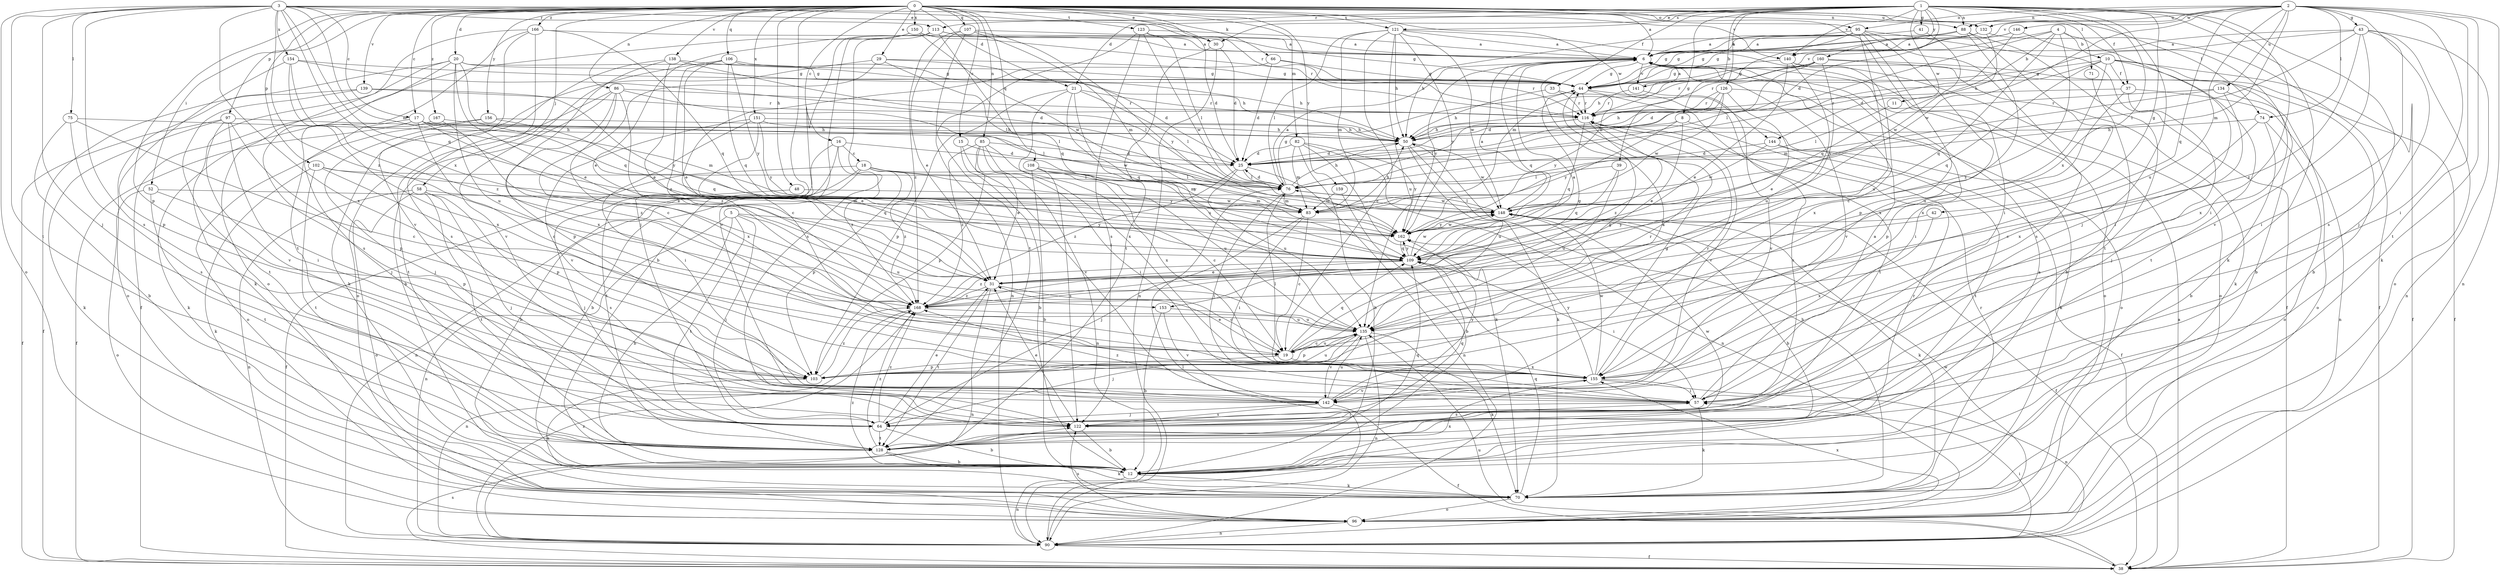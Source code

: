 strict digraph  {
0;
1;
2;
3;
4;
5;
6;
8;
10;
11;
12;
15;
16;
17;
18;
19;
20;
21;
25;
29;
30;
31;
33;
37;
38;
39;
41;
42;
43;
44;
48;
50;
52;
57;
58;
64;
66;
70;
71;
74;
75;
76;
82;
83;
85;
86;
88;
90;
95;
96;
97;
102;
103;
106;
107;
108;
109;
113;
116;
121;
122;
123;
126;
128;
132;
134;
135;
138;
139;
140;
141;
142;
144;
146;
148;
150;
151;
153;
154;
155;
156;
159;
160;
162;
166;
167;
168;
0 -> 6  [label=a];
0 -> 15  [label=c];
0 -> 16  [label=c];
0 -> 17  [label=c];
0 -> 20  [label=d];
0 -> 21  [label=d];
0 -> 29  [label=e];
0 -> 30  [label=e];
0 -> 48  [label=h];
0 -> 52  [label=i];
0 -> 57  [label=i];
0 -> 58  [label=j];
0 -> 64  [label=j];
0 -> 66  [label=k];
0 -> 71  [label=l];
0 -> 74  [label=l];
0 -> 82  [label=m];
0 -> 85  [label=n];
0 -> 86  [label=n];
0 -> 88  [label=n];
0 -> 95  [label=o];
0 -> 97  [label=p];
0 -> 102  [label=p];
0 -> 103  [label=p];
0 -> 106  [label=q];
0 -> 107  [label=q];
0 -> 108  [label=q];
0 -> 121  [label=s];
0 -> 123  [label=t];
0 -> 132  [label=u];
0 -> 138  [label=v];
0 -> 139  [label=v];
0 -> 144  [label=w];
0 -> 150  [label=x];
0 -> 151  [label=x];
0 -> 156  [label=y];
0 -> 159  [label=y];
0 -> 166  [label=z];
0 -> 167  [label=z];
1 -> 8  [label=b];
1 -> 21  [label=d];
1 -> 25  [label=d];
1 -> 30  [label=e];
1 -> 33  [label=f];
1 -> 37  [label=f];
1 -> 39  [label=g];
1 -> 41  [label=g];
1 -> 42  [label=g];
1 -> 57  [label=i];
1 -> 64  [label=j];
1 -> 70  [label=k];
1 -> 88  [label=n];
1 -> 113  [label=r];
1 -> 121  [label=s];
1 -> 122  [label=s];
1 -> 126  [label=t];
1 -> 140  [label=v];
1 -> 144  [label=w];
1 -> 153  [label=x];
1 -> 160  [label=y];
2 -> 43  [label=g];
2 -> 57  [label=i];
2 -> 64  [label=j];
2 -> 70  [label=k];
2 -> 74  [label=l];
2 -> 83  [label=m];
2 -> 88  [label=n];
2 -> 90  [label=n];
2 -> 95  [label=o];
2 -> 109  [label=q];
2 -> 128  [label=t];
2 -> 132  [label=u];
2 -> 134  [label=u];
2 -> 135  [label=u];
2 -> 140  [label=v];
2 -> 146  [label=w];
2 -> 148  [label=w];
3 -> 17  [label=c];
3 -> 30  [label=e];
3 -> 64  [label=j];
3 -> 75  [label=l];
3 -> 83  [label=m];
3 -> 96  [label=o];
3 -> 109  [label=q];
3 -> 113  [label=r];
3 -> 116  [label=r];
3 -> 122  [label=s];
3 -> 128  [label=t];
3 -> 140  [label=v];
3 -> 153  [label=x];
3 -> 154  [label=x];
3 -> 155  [label=x];
3 -> 168  [label=z];
4 -> 10  [label=b];
4 -> 11  [label=b];
4 -> 57  [label=i];
4 -> 76  [label=l];
4 -> 109  [label=q];
4 -> 141  [label=v];
4 -> 168  [label=z];
5 -> 12  [label=b];
5 -> 64  [label=j];
5 -> 90  [label=n];
5 -> 128  [label=t];
5 -> 135  [label=u];
5 -> 162  [label=y];
6 -> 44  [label=g];
6 -> 57  [label=i];
6 -> 96  [label=o];
6 -> 109  [label=q];
6 -> 141  [label=v];
6 -> 142  [label=v];
6 -> 162  [label=y];
8 -> 31  [label=e];
8 -> 50  [label=h];
8 -> 70  [label=k];
8 -> 162  [label=y];
10 -> 12  [label=b];
10 -> 37  [label=f];
10 -> 38  [label=f];
10 -> 44  [label=g];
10 -> 109  [label=q];
10 -> 116  [label=r];
10 -> 128  [label=t];
10 -> 135  [label=u];
11 -> 76  [label=l];
12 -> 6  [label=a];
12 -> 70  [label=k];
12 -> 90  [label=n];
12 -> 116  [label=r];
12 -> 155  [label=x];
15 -> 12  [label=b];
15 -> 25  [label=d];
15 -> 142  [label=v];
16 -> 12  [label=b];
16 -> 18  [label=c];
16 -> 128  [label=t];
16 -> 162  [label=y];
16 -> 168  [label=z];
17 -> 19  [label=c];
17 -> 31  [label=e];
17 -> 50  [label=h];
17 -> 64  [label=j];
17 -> 70  [label=k];
17 -> 76  [label=l];
17 -> 83  [label=m];
18 -> 12  [label=b];
18 -> 38  [label=f];
18 -> 76  [label=l];
18 -> 83  [label=m];
18 -> 90  [label=n];
18 -> 103  [label=p];
18 -> 162  [label=y];
18 -> 168  [label=z];
19 -> 31  [label=e];
19 -> 44  [label=g];
19 -> 103  [label=p];
19 -> 109  [label=q];
19 -> 116  [label=r];
19 -> 135  [label=u];
19 -> 155  [label=x];
20 -> 31  [label=e];
20 -> 44  [label=g];
20 -> 50  [label=h];
20 -> 70  [label=k];
20 -> 96  [label=o];
20 -> 109  [label=q];
20 -> 122  [label=s];
20 -> 135  [label=u];
21 -> 76  [label=l];
21 -> 103  [label=p];
21 -> 109  [label=q];
21 -> 116  [label=r];
21 -> 135  [label=u];
21 -> 155  [label=x];
25 -> 76  [label=l];
25 -> 90  [label=n];
25 -> 135  [label=u];
25 -> 168  [label=z];
29 -> 19  [label=c];
29 -> 44  [label=g];
29 -> 50  [label=h];
29 -> 70  [label=k];
29 -> 76  [label=l];
30 -> 25  [label=d];
30 -> 90  [label=n];
30 -> 128  [label=t];
31 -> 6  [label=a];
31 -> 19  [label=c];
31 -> 90  [label=n];
31 -> 128  [label=t];
31 -> 168  [label=z];
33 -> 50  [label=h];
33 -> 116  [label=r];
33 -> 162  [label=y];
37 -> 64  [label=j];
37 -> 90  [label=n];
37 -> 103  [label=p];
37 -> 116  [label=r];
38 -> 6  [label=a];
38 -> 122  [label=s];
38 -> 135  [label=u];
39 -> 76  [label=l];
39 -> 109  [label=q];
39 -> 135  [label=u];
41 -> 6  [label=a];
41 -> 148  [label=w];
42 -> 155  [label=x];
42 -> 162  [label=y];
43 -> 6  [label=a];
43 -> 50  [label=h];
43 -> 57  [label=i];
43 -> 76  [label=l];
43 -> 90  [label=n];
43 -> 96  [label=o];
43 -> 142  [label=v];
43 -> 168  [label=z];
44 -> 116  [label=r];
44 -> 122  [label=s];
44 -> 128  [label=t];
48 -> 64  [label=j];
48 -> 83  [label=m];
50 -> 25  [label=d];
50 -> 70  [label=k];
50 -> 135  [label=u];
50 -> 148  [label=w];
52 -> 83  [label=m];
52 -> 96  [label=o];
52 -> 103  [label=p];
52 -> 128  [label=t];
57 -> 6  [label=a];
57 -> 70  [label=k];
57 -> 122  [label=s];
57 -> 168  [label=z];
58 -> 64  [label=j];
58 -> 90  [label=n];
58 -> 96  [label=o];
58 -> 122  [label=s];
58 -> 128  [label=t];
58 -> 148  [label=w];
64 -> 12  [label=b];
64 -> 31  [label=e];
64 -> 128  [label=t];
64 -> 168  [label=z];
66 -> 19  [label=c];
66 -> 25  [label=d];
66 -> 44  [label=g];
66 -> 116  [label=r];
70 -> 50  [label=h];
70 -> 96  [label=o];
70 -> 109  [label=q];
70 -> 116  [label=r];
70 -> 168  [label=z];
71 -> 12  [label=b];
74 -> 12  [label=b];
74 -> 19  [label=c];
74 -> 50  [label=h];
74 -> 96  [label=o];
75 -> 12  [label=b];
75 -> 19  [label=c];
75 -> 50  [label=h];
75 -> 122  [label=s];
76 -> 6  [label=a];
76 -> 25  [label=d];
76 -> 44  [label=g];
76 -> 50  [label=h];
76 -> 57  [label=i];
76 -> 83  [label=m];
76 -> 148  [label=w];
82 -> 12  [label=b];
82 -> 25  [label=d];
82 -> 70  [label=k];
82 -> 83  [label=m];
82 -> 90  [label=n];
82 -> 162  [label=y];
83 -> 19  [label=c];
83 -> 50  [label=h];
83 -> 57  [label=i];
83 -> 64  [label=j];
85 -> 25  [label=d];
85 -> 31  [label=e];
85 -> 57  [label=i];
85 -> 90  [label=n];
85 -> 103  [label=p];
85 -> 155  [label=x];
85 -> 168  [label=z];
86 -> 12  [label=b];
86 -> 76  [label=l];
86 -> 103  [label=p];
86 -> 116  [label=r];
86 -> 128  [label=t];
86 -> 155  [label=x];
86 -> 168  [label=z];
88 -> 6  [label=a];
88 -> 19  [label=c];
88 -> 44  [label=g];
88 -> 128  [label=t];
88 -> 155  [label=x];
90 -> 38  [label=f];
90 -> 57  [label=i];
90 -> 76  [label=l];
90 -> 168  [label=z];
95 -> 6  [label=a];
95 -> 38  [label=f];
95 -> 44  [label=g];
95 -> 50  [label=h];
95 -> 83  [label=m];
95 -> 103  [label=p];
95 -> 122  [label=s];
95 -> 135  [label=u];
95 -> 155  [label=x];
96 -> 90  [label=n];
96 -> 122  [label=s];
96 -> 148  [label=w];
96 -> 155  [label=x];
97 -> 38  [label=f];
97 -> 50  [label=h];
97 -> 57  [label=i];
97 -> 70  [label=k];
97 -> 103  [label=p];
97 -> 142  [label=v];
102 -> 70  [label=k];
102 -> 76  [label=l];
102 -> 103  [label=p];
102 -> 109  [label=q];
102 -> 128  [label=t];
103 -> 6  [label=a];
103 -> 70  [label=k];
103 -> 135  [label=u];
103 -> 168  [label=z];
106 -> 25  [label=d];
106 -> 31  [label=e];
106 -> 44  [label=g];
106 -> 109  [label=q];
106 -> 142  [label=v];
106 -> 162  [label=y];
106 -> 168  [label=z];
107 -> 6  [label=a];
107 -> 31  [label=e];
107 -> 83  [label=m];
107 -> 90  [label=n];
107 -> 162  [label=y];
107 -> 168  [label=z];
108 -> 12  [label=b];
108 -> 19  [label=c];
108 -> 76  [label=l];
108 -> 122  [label=s];
108 -> 135  [label=u];
109 -> 31  [label=e];
109 -> 57  [label=i];
109 -> 148  [label=w];
109 -> 162  [label=y];
109 -> 168  [label=z];
113 -> 6  [label=a];
113 -> 12  [label=b];
113 -> 44  [label=g];
113 -> 109  [label=q];
113 -> 122  [label=s];
113 -> 142  [label=v];
116 -> 50  [label=h];
116 -> 76  [label=l];
116 -> 109  [label=q];
116 -> 142  [label=v];
116 -> 168  [label=z];
121 -> 6  [label=a];
121 -> 19  [label=c];
121 -> 50  [label=h];
121 -> 76  [label=l];
121 -> 83  [label=m];
121 -> 135  [label=u];
121 -> 148  [label=w];
121 -> 155  [label=x];
121 -> 162  [label=y];
122 -> 12  [label=b];
122 -> 31  [label=e];
122 -> 57  [label=i];
122 -> 109  [label=q];
123 -> 6  [label=a];
123 -> 25  [label=d];
123 -> 76  [label=l];
123 -> 122  [label=s];
123 -> 128  [label=t];
123 -> 148  [label=w];
126 -> 25  [label=d];
126 -> 31  [label=e];
126 -> 50  [label=h];
126 -> 96  [label=o];
126 -> 116  [label=r];
126 -> 148  [label=w];
128 -> 12  [label=b];
128 -> 70  [label=k];
128 -> 109  [label=q];
128 -> 148  [label=w];
128 -> 168  [label=z];
132 -> 6  [label=a];
132 -> 38  [label=f];
132 -> 44  [label=g];
132 -> 109  [label=q];
134 -> 83  [label=m];
134 -> 96  [label=o];
134 -> 116  [label=r];
134 -> 155  [label=x];
135 -> 19  [label=c];
135 -> 64  [label=j];
135 -> 70  [label=k];
135 -> 90  [label=n];
135 -> 103  [label=p];
135 -> 142  [label=v];
138 -> 31  [label=e];
138 -> 44  [label=g];
138 -> 76  [label=l];
138 -> 96  [label=o];
138 -> 155  [label=x];
139 -> 38  [label=f];
139 -> 116  [label=r];
139 -> 128  [label=t];
139 -> 162  [label=y];
140 -> 31  [label=e];
140 -> 44  [label=g];
140 -> 70  [label=k];
140 -> 96  [label=o];
140 -> 135  [label=u];
141 -> 6  [label=a];
141 -> 116  [label=r];
141 -> 142  [label=v];
142 -> 38  [label=f];
142 -> 44  [label=g];
142 -> 64  [label=j];
142 -> 122  [label=s];
142 -> 135  [label=u];
142 -> 162  [label=y];
144 -> 25  [label=d];
144 -> 38  [label=f];
144 -> 128  [label=t];
144 -> 148  [label=w];
146 -> 6  [label=a];
146 -> 25  [label=d];
146 -> 44  [label=g];
146 -> 155  [label=x];
148 -> 6  [label=a];
148 -> 12  [label=b];
148 -> 38  [label=f];
148 -> 70  [label=k];
148 -> 76  [label=l];
148 -> 162  [label=y];
150 -> 6  [label=a];
150 -> 31  [label=e];
150 -> 38  [label=f];
150 -> 116  [label=r];
150 -> 148  [label=w];
151 -> 31  [label=e];
151 -> 50  [label=h];
151 -> 57  [label=i];
151 -> 142  [label=v];
151 -> 148  [label=w];
151 -> 162  [label=y];
153 -> 12  [label=b];
153 -> 135  [label=u];
153 -> 142  [label=v];
154 -> 25  [label=d];
154 -> 44  [label=g];
154 -> 103  [label=p];
154 -> 155  [label=x];
154 -> 168  [label=z];
155 -> 57  [label=i];
155 -> 76  [label=l];
155 -> 90  [label=n];
155 -> 116  [label=r];
155 -> 142  [label=v];
155 -> 148  [label=w];
155 -> 162  [label=y];
156 -> 50  [label=h];
156 -> 64  [label=j];
156 -> 96  [label=o];
156 -> 109  [label=q];
159 -> 12  [label=b];
159 -> 83  [label=m];
160 -> 12  [label=b];
160 -> 25  [label=d];
160 -> 38  [label=f];
160 -> 44  [label=g];
160 -> 50  [label=h];
160 -> 116  [label=r];
160 -> 162  [label=y];
162 -> 109  [label=q];
162 -> 148  [label=w];
166 -> 6  [label=a];
166 -> 96  [label=o];
166 -> 109  [label=q];
166 -> 122  [label=s];
166 -> 128  [label=t];
166 -> 142  [label=v];
167 -> 38  [label=f];
167 -> 50  [label=h];
167 -> 168  [label=z];
168 -> 44  [label=g];
168 -> 90  [label=n];
168 -> 135  [label=u];
}
